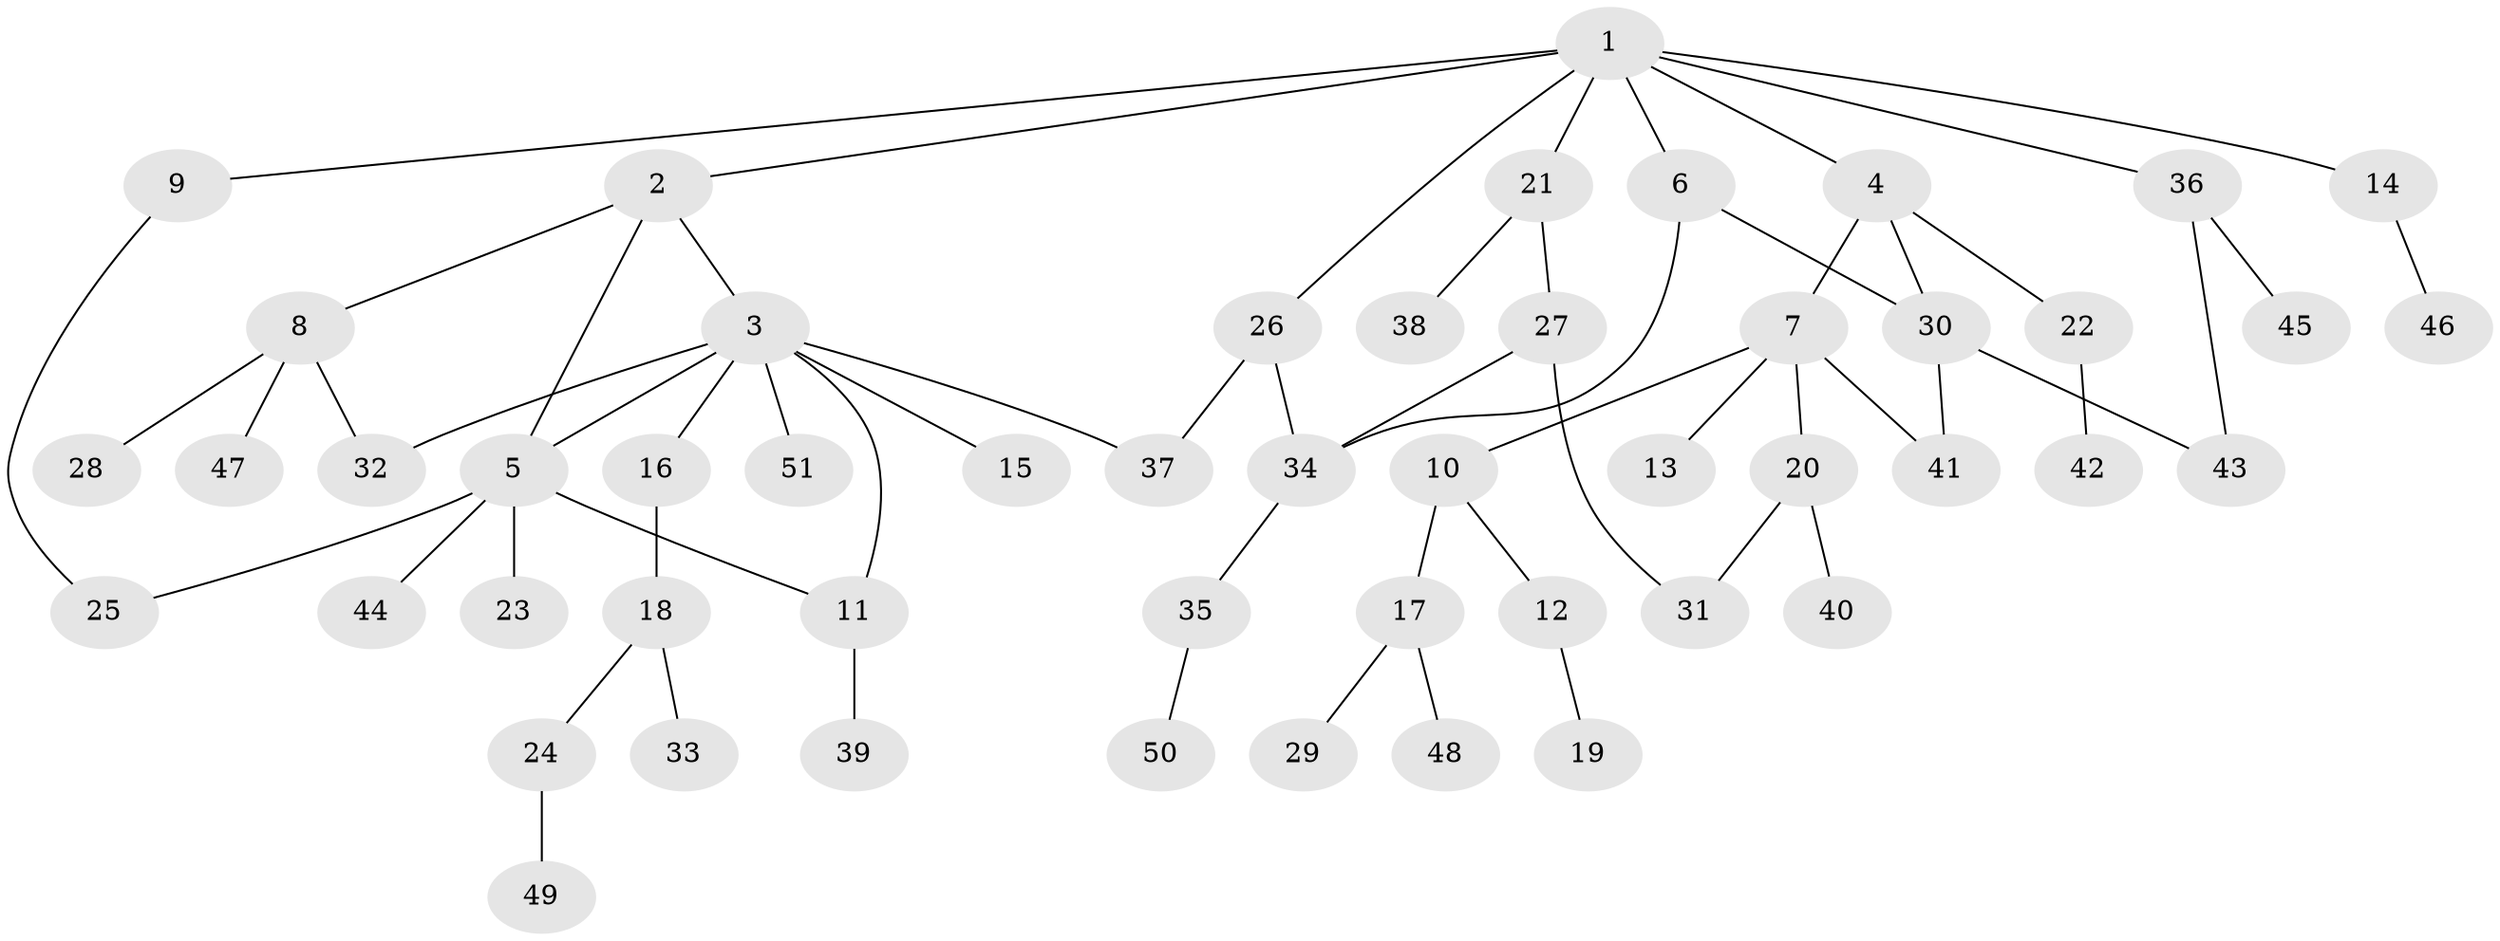 // coarse degree distribution, {8: 0.02857142857142857, 9: 0.02857142857142857, 4: 0.14285714285714285, 5: 0.02857142857142857, 3: 0.14285714285714285, 2: 0.2571428571428571, 1: 0.37142857142857144}
// Generated by graph-tools (version 1.1) at 2025/51/02/27/25 19:51:37]
// undirected, 51 vertices, 61 edges
graph export_dot {
graph [start="1"]
  node [color=gray90,style=filled];
  1;
  2;
  3;
  4;
  5;
  6;
  7;
  8;
  9;
  10;
  11;
  12;
  13;
  14;
  15;
  16;
  17;
  18;
  19;
  20;
  21;
  22;
  23;
  24;
  25;
  26;
  27;
  28;
  29;
  30;
  31;
  32;
  33;
  34;
  35;
  36;
  37;
  38;
  39;
  40;
  41;
  42;
  43;
  44;
  45;
  46;
  47;
  48;
  49;
  50;
  51;
  1 -- 2;
  1 -- 4;
  1 -- 6;
  1 -- 9;
  1 -- 14;
  1 -- 21;
  1 -- 26;
  1 -- 36;
  2 -- 3;
  2 -- 8;
  2 -- 5;
  3 -- 5;
  3 -- 11;
  3 -- 15;
  3 -- 16;
  3 -- 32;
  3 -- 51;
  3 -- 37;
  4 -- 7;
  4 -- 22;
  4 -- 30;
  5 -- 23;
  5 -- 44;
  5 -- 25;
  5 -- 11;
  6 -- 30;
  6 -- 34;
  7 -- 10;
  7 -- 13;
  7 -- 20;
  7 -- 41;
  8 -- 28;
  8 -- 47;
  8 -- 32;
  9 -- 25;
  10 -- 12;
  10 -- 17;
  11 -- 39;
  12 -- 19;
  14 -- 46;
  16 -- 18;
  17 -- 29;
  17 -- 48;
  18 -- 24;
  18 -- 33;
  20 -- 31;
  20 -- 40;
  21 -- 27;
  21 -- 38;
  22 -- 42;
  24 -- 49;
  26 -- 37;
  26 -- 34;
  27 -- 34;
  27 -- 31;
  30 -- 43;
  30 -- 41;
  34 -- 35;
  35 -- 50;
  36 -- 43;
  36 -- 45;
}
